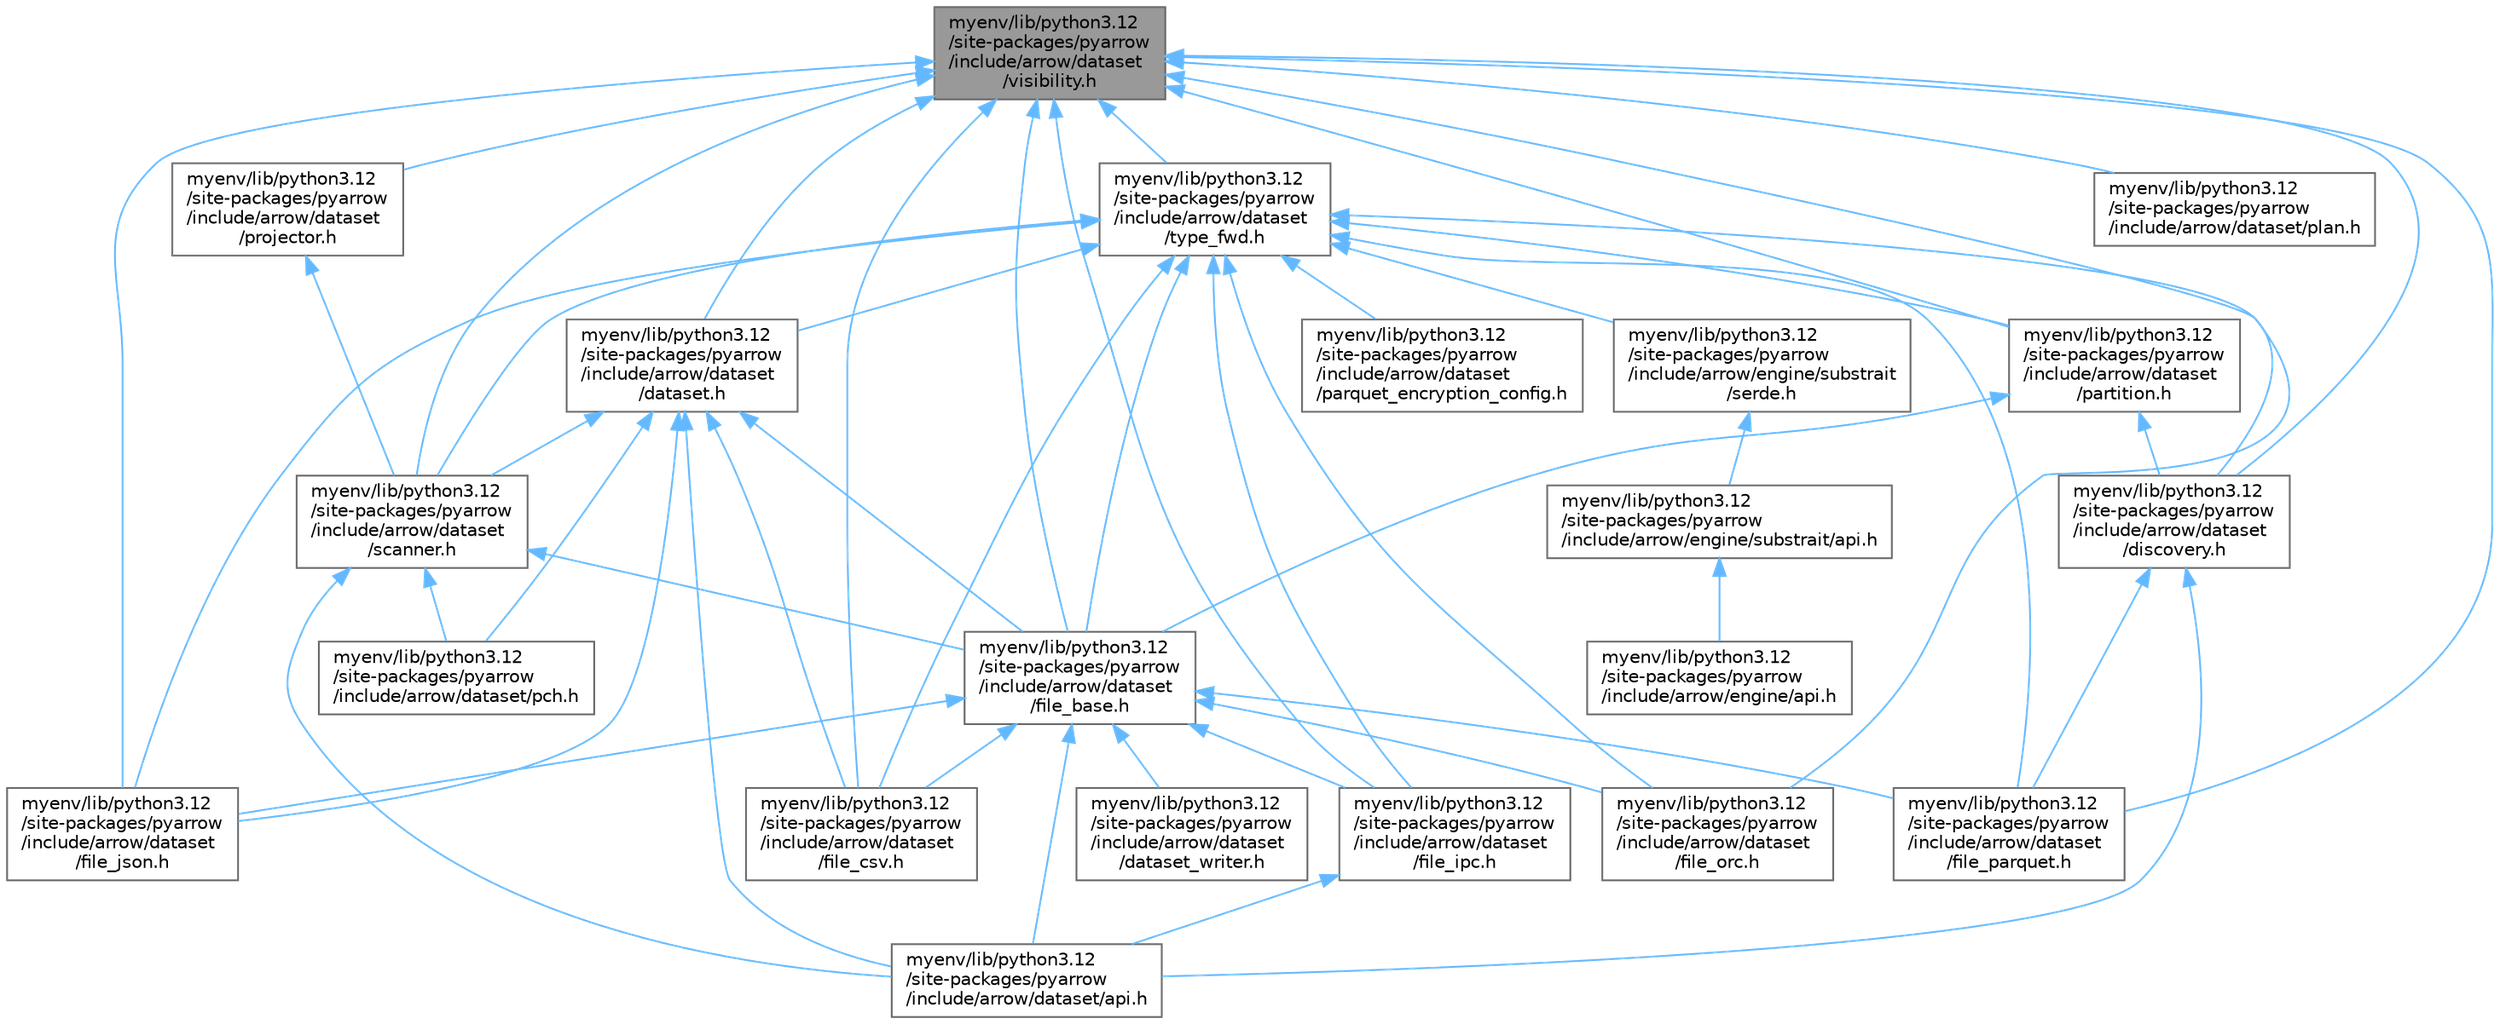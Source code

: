 digraph "myenv/lib/python3.12/site-packages/pyarrow/include/arrow/dataset/visibility.h"
{
 // LATEX_PDF_SIZE
  bgcolor="transparent";
  edge [fontname=Helvetica,fontsize=10,labelfontname=Helvetica,labelfontsize=10];
  node [fontname=Helvetica,fontsize=10,shape=box,height=0.2,width=0.4];
  Node1 [id="Node000001",label="myenv/lib/python3.12\l/site-packages/pyarrow\l/include/arrow/dataset\l/visibility.h",height=0.2,width=0.4,color="gray40", fillcolor="grey60", style="filled", fontcolor="black",tooltip=" "];
  Node1 -> Node2 [id="edge1_Node000001_Node000002",dir="back",color="steelblue1",style="solid",tooltip=" "];
  Node2 [id="Node000002",label="myenv/lib/python3.12\l/site-packages/pyarrow\l/include/arrow/dataset\l/dataset.h",height=0.2,width=0.4,color="grey40", fillcolor="white", style="filled",URL="$dataset_8h.html",tooltip=" "];
  Node2 -> Node3 [id="edge2_Node000002_Node000003",dir="back",color="steelblue1",style="solid",tooltip=" "];
  Node3 [id="Node000003",label="myenv/lib/python3.12\l/site-packages/pyarrow\l/include/arrow/dataset/api.h",height=0.2,width=0.4,color="grey40", fillcolor="white", style="filled",URL="$include_2arrow_2dataset_2api_8h.html",tooltip=" "];
  Node2 -> Node4 [id="edge3_Node000002_Node000004",dir="back",color="steelblue1",style="solid",tooltip=" "];
  Node4 [id="Node000004",label="myenv/lib/python3.12\l/site-packages/pyarrow\l/include/arrow/dataset\l/file_base.h",height=0.2,width=0.4,color="grey40", fillcolor="white", style="filled",URL="$file__base_8h.html",tooltip=" "];
  Node4 -> Node3 [id="edge4_Node000004_Node000003",dir="back",color="steelblue1",style="solid",tooltip=" "];
  Node4 -> Node5 [id="edge5_Node000004_Node000005",dir="back",color="steelblue1",style="solid",tooltip=" "];
  Node5 [id="Node000005",label="myenv/lib/python3.12\l/site-packages/pyarrow\l/include/arrow/dataset\l/dataset_writer.h",height=0.2,width=0.4,color="grey40", fillcolor="white", style="filled",URL="$dataset__writer_8h.html",tooltip=" "];
  Node4 -> Node6 [id="edge6_Node000004_Node000006",dir="back",color="steelblue1",style="solid",tooltip=" "];
  Node6 [id="Node000006",label="myenv/lib/python3.12\l/site-packages/pyarrow\l/include/arrow/dataset\l/file_csv.h",height=0.2,width=0.4,color="grey40", fillcolor="white", style="filled",URL="$file__csv_8h.html",tooltip=" "];
  Node4 -> Node7 [id="edge7_Node000004_Node000007",dir="back",color="steelblue1",style="solid",tooltip=" "];
  Node7 [id="Node000007",label="myenv/lib/python3.12\l/site-packages/pyarrow\l/include/arrow/dataset\l/file_ipc.h",height=0.2,width=0.4,color="grey40", fillcolor="white", style="filled",URL="$file__ipc_8h.html",tooltip=" "];
  Node7 -> Node3 [id="edge8_Node000007_Node000003",dir="back",color="steelblue1",style="solid",tooltip=" "];
  Node4 -> Node8 [id="edge9_Node000004_Node000008",dir="back",color="steelblue1",style="solid",tooltip=" "];
  Node8 [id="Node000008",label="myenv/lib/python3.12\l/site-packages/pyarrow\l/include/arrow/dataset\l/file_json.h",height=0.2,width=0.4,color="grey40", fillcolor="white", style="filled",URL="$file__json_8h.html",tooltip=" "];
  Node4 -> Node9 [id="edge10_Node000004_Node000009",dir="back",color="steelblue1",style="solid",tooltip=" "];
  Node9 [id="Node000009",label="myenv/lib/python3.12\l/site-packages/pyarrow\l/include/arrow/dataset\l/file_orc.h",height=0.2,width=0.4,color="grey40", fillcolor="white", style="filled",URL="$file__orc_8h.html",tooltip=" "];
  Node4 -> Node10 [id="edge11_Node000004_Node000010",dir="back",color="steelblue1",style="solid",tooltip=" "];
  Node10 [id="Node000010",label="myenv/lib/python3.12\l/site-packages/pyarrow\l/include/arrow/dataset\l/file_parquet.h",height=0.2,width=0.4,color="grey40", fillcolor="white", style="filled",URL="$file__parquet_8h.html",tooltip=" "];
  Node2 -> Node6 [id="edge12_Node000002_Node000006",dir="back",color="steelblue1",style="solid",tooltip=" "];
  Node2 -> Node8 [id="edge13_Node000002_Node000008",dir="back",color="steelblue1",style="solid",tooltip=" "];
  Node2 -> Node11 [id="edge14_Node000002_Node000011",dir="back",color="steelblue1",style="solid",tooltip=" "];
  Node11 [id="Node000011",label="myenv/lib/python3.12\l/site-packages/pyarrow\l/include/arrow/dataset/pch.h",height=0.2,width=0.4,color="grey40", fillcolor="white", style="filled",URL="$include_2arrow_2dataset_2pch_8h.html",tooltip=" "];
  Node2 -> Node12 [id="edge15_Node000002_Node000012",dir="back",color="steelblue1",style="solid",tooltip=" "];
  Node12 [id="Node000012",label="myenv/lib/python3.12\l/site-packages/pyarrow\l/include/arrow/dataset\l/scanner.h",height=0.2,width=0.4,color="grey40", fillcolor="white", style="filled",URL="$scanner_8h.html",tooltip=" "];
  Node12 -> Node3 [id="edge16_Node000012_Node000003",dir="back",color="steelblue1",style="solid",tooltip=" "];
  Node12 -> Node4 [id="edge17_Node000012_Node000004",dir="back",color="steelblue1",style="solid",tooltip=" "];
  Node12 -> Node11 [id="edge18_Node000012_Node000011",dir="back",color="steelblue1",style="solid",tooltip=" "];
  Node1 -> Node13 [id="edge19_Node000001_Node000013",dir="back",color="steelblue1",style="solid",tooltip=" "];
  Node13 [id="Node000013",label="myenv/lib/python3.12\l/site-packages/pyarrow\l/include/arrow/dataset\l/discovery.h",height=0.2,width=0.4,color="grey40", fillcolor="white", style="filled",URL="$discovery_8h.html",tooltip=" "];
  Node13 -> Node3 [id="edge20_Node000013_Node000003",dir="back",color="steelblue1",style="solid",tooltip=" "];
  Node13 -> Node10 [id="edge21_Node000013_Node000010",dir="back",color="steelblue1",style="solid",tooltip=" "];
  Node1 -> Node4 [id="edge22_Node000001_Node000004",dir="back",color="steelblue1",style="solid",tooltip=" "];
  Node1 -> Node6 [id="edge23_Node000001_Node000006",dir="back",color="steelblue1",style="solid",tooltip=" "];
  Node1 -> Node7 [id="edge24_Node000001_Node000007",dir="back",color="steelblue1",style="solid",tooltip=" "];
  Node1 -> Node8 [id="edge25_Node000001_Node000008",dir="back",color="steelblue1",style="solid",tooltip=" "];
  Node1 -> Node9 [id="edge26_Node000001_Node000009",dir="back",color="steelblue1",style="solid",tooltip=" "];
  Node1 -> Node10 [id="edge27_Node000001_Node000010",dir="back",color="steelblue1",style="solid",tooltip=" "];
  Node1 -> Node14 [id="edge28_Node000001_Node000014",dir="back",color="steelblue1",style="solid",tooltip=" "];
  Node14 [id="Node000014",label="myenv/lib/python3.12\l/site-packages/pyarrow\l/include/arrow/dataset\l/partition.h",height=0.2,width=0.4,color="grey40", fillcolor="white", style="filled",URL="$partition_8h.html",tooltip=" "];
  Node14 -> Node13 [id="edge29_Node000014_Node000013",dir="back",color="steelblue1",style="solid",tooltip=" "];
  Node14 -> Node4 [id="edge30_Node000014_Node000004",dir="back",color="steelblue1",style="solid",tooltip=" "];
  Node1 -> Node15 [id="edge31_Node000001_Node000015",dir="back",color="steelblue1",style="solid",tooltip=" "];
  Node15 [id="Node000015",label="myenv/lib/python3.12\l/site-packages/pyarrow\l/include/arrow/dataset/plan.h",height=0.2,width=0.4,color="grey40", fillcolor="white", style="filled",URL="$plan_8h.html",tooltip=" "];
  Node1 -> Node16 [id="edge32_Node000001_Node000016",dir="back",color="steelblue1",style="solid",tooltip=" "];
  Node16 [id="Node000016",label="myenv/lib/python3.12\l/site-packages/pyarrow\l/include/arrow/dataset\l/projector.h",height=0.2,width=0.4,color="grey40", fillcolor="white", style="filled",URL="$projector_8h.html",tooltip=" "];
  Node16 -> Node12 [id="edge33_Node000016_Node000012",dir="back",color="steelblue1",style="solid",tooltip=" "];
  Node1 -> Node12 [id="edge34_Node000001_Node000012",dir="back",color="steelblue1",style="solid",tooltip=" "];
  Node1 -> Node17 [id="edge35_Node000001_Node000017",dir="back",color="steelblue1",style="solid",tooltip=" "];
  Node17 [id="Node000017",label="myenv/lib/python3.12\l/site-packages/pyarrow\l/include/arrow/dataset\l/type_fwd.h",height=0.2,width=0.4,color="grey40", fillcolor="white", style="filled",URL="$arrow_2dataset_2type__fwd_8h.html",tooltip=" "];
  Node17 -> Node2 [id="edge36_Node000017_Node000002",dir="back",color="steelblue1",style="solid",tooltip=" "];
  Node17 -> Node13 [id="edge37_Node000017_Node000013",dir="back",color="steelblue1",style="solid",tooltip=" "];
  Node17 -> Node4 [id="edge38_Node000017_Node000004",dir="back",color="steelblue1",style="solid",tooltip=" "];
  Node17 -> Node6 [id="edge39_Node000017_Node000006",dir="back",color="steelblue1",style="solid",tooltip=" "];
  Node17 -> Node7 [id="edge40_Node000017_Node000007",dir="back",color="steelblue1",style="solid",tooltip=" "];
  Node17 -> Node8 [id="edge41_Node000017_Node000008",dir="back",color="steelblue1",style="solid",tooltip=" "];
  Node17 -> Node9 [id="edge42_Node000017_Node000009",dir="back",color="steelblue1",style="solid",tooltip=" "];
  Node17 -> Node10 [id="edge43_Node000017_Node000010",dir="back",color="steelblue1",style="solid",tooltip=" "];
  Node17 -> Node18 [id="edge44_Node000017_Node000018",dir="back",color="steelblue1",style="solid",tooltip=" "];
  Node18 [id="Node000018",label="myenv/lib/python3.12\l/site-packages/pyarrow\l/include/arrow/dataset\l/parquet_encryption_config.h",height=0.2,width=0.4,color="grey40", fillcolor="white", style="filled",URL="$parquet__encryption__config_8h.html",tooltip=" "];
  Node17 -> Node14 [id="edge45_Node000017_Node000014",dir="back",color="steelblue1",style="solid",tooltip=" "];
  Node17 -> Node12 [id="edge46_Node000017_Node000012",dir="back",color="steelblue1",style="solid",tooltip=" "];
  Node17 -> Node19 [id="edge47_Node000017_Node000019",dir="back",color="steelblue1",style="solid",tooltip=" "];
  Node19 [id="Node000019",label="myenv/lib/python3.12\l/site-packages/pyarrow\l/include/arrow/engine/substrait\l/serde.h",height=0.2,width=0.4,color="grey40", fillcolor="white", style="filled",URL="$serde_8h.html",tooltip=" "];
  Node19 -> Node20 [id="edge48_Node000019_Node000020",dir="back",color="steelblue1",style="solid",tooltip=" "];
  Node20 [id="Node000020",label="myenv/lib/python3.12\l/site-packages/pyarrow\l/include/arrow/engine/substrait/api.h",height=0.2,width=0.4,color="grey40", fillcolor="white", style="filled",URL="$include_2arrow_2engine_2substrait_2api_8h.html",tooltip=" "];
  Node20 -> Node21 [id="edge49_Node000020_Node000021",dir="back",color="steelblue1",style="solid",tooltip=" "];
  Node21 [id="Node000021",label="myenv/lib/python3.12\l/site-packages/pyarrow\l/include/arrow/engine/api.h",height=0.2,width=0.4,color="grey40", fillcolor="white", style="filled",URL="$include_2arrow_2engine_2api_8h.html",tooltip=" "];
}
